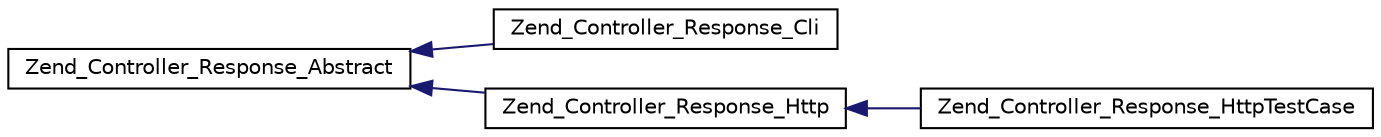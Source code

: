 digraph G
{
  edge [fontname="Helvetica",fontsize="10",labelfontname="Helvetica",labelfontsize="10"];
  node [fontname="Helvetica",fontsize="10",shape=record];
  rankdir="LR";
  Node1 [label="Zend_Controller_Response_Abstract",height=0.2,width=0.4,color="black", fillcolor="white", style="filled",URL="$class_zend___controller___response___abstract.html"];
  Node1 -> Node2 [dir="back",color="midnightblue",fontsize="10",style="solid",fontname="Helvetica"];
  Node2 [label="Zend_Controller_Response_Cli",height=0.2,width=0.4,color="black", fillcolor="white", style="filled",URL="$class_zend___controller___response___cli.html"];
  Node1 -> Node3 [dir="back",color="midnightblue",fontsize="10",style="solid",fontname="Helvetica"];
  Node3 [label="Zend_Controller_Response_Http",height=0.2,width=0.4,color="black", fillcolor="white", style="filled",URL="$class_zend___controller___response___http.html"];
  Node3 -> Node4 [dir="back",color="midnightblue",fontsize="10",style="solid",fontname="Helvetica"];
  Node4 [label="Zend_Controller_Response_HttpTestCase",height=0.2,width=0.4,color="black", fillcolor="white", style="filled",URL="$class_zend___controller___response___http_test_case.html"];
}
